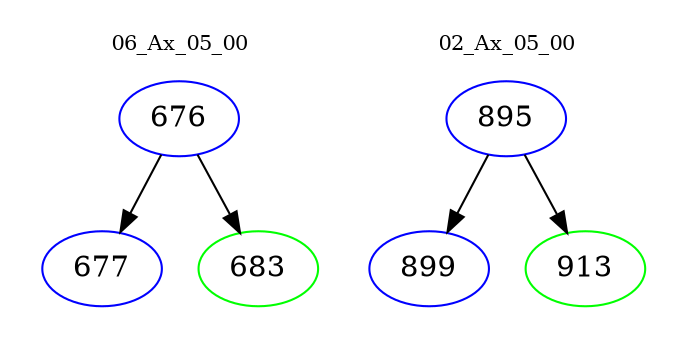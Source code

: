 digraph{
subgraph cluster_0 {
color = white
label = "06_Ax_05_00";
fontsize=10;
T0_676 [label="676", color="blue"]
T0_676 -> T0_677 [color="black"]
T0_677 [label="677", color="blue"]
T0_676 -> T0_683 [color="black"]
T0_683 [label="683", color="green"]
}
subgraph cluster_1 {
color = white
label = "02_Ax_05_00";
fontsize=10;
T1_895 [label="895", color="blue"]
T1_895 -> T1_899 [color="black"]
T1_899 [label="899", color="blue"]
T1_895 -> T1_913 [color="black"]
T1_913 [label="913", color="green"]
}
}

